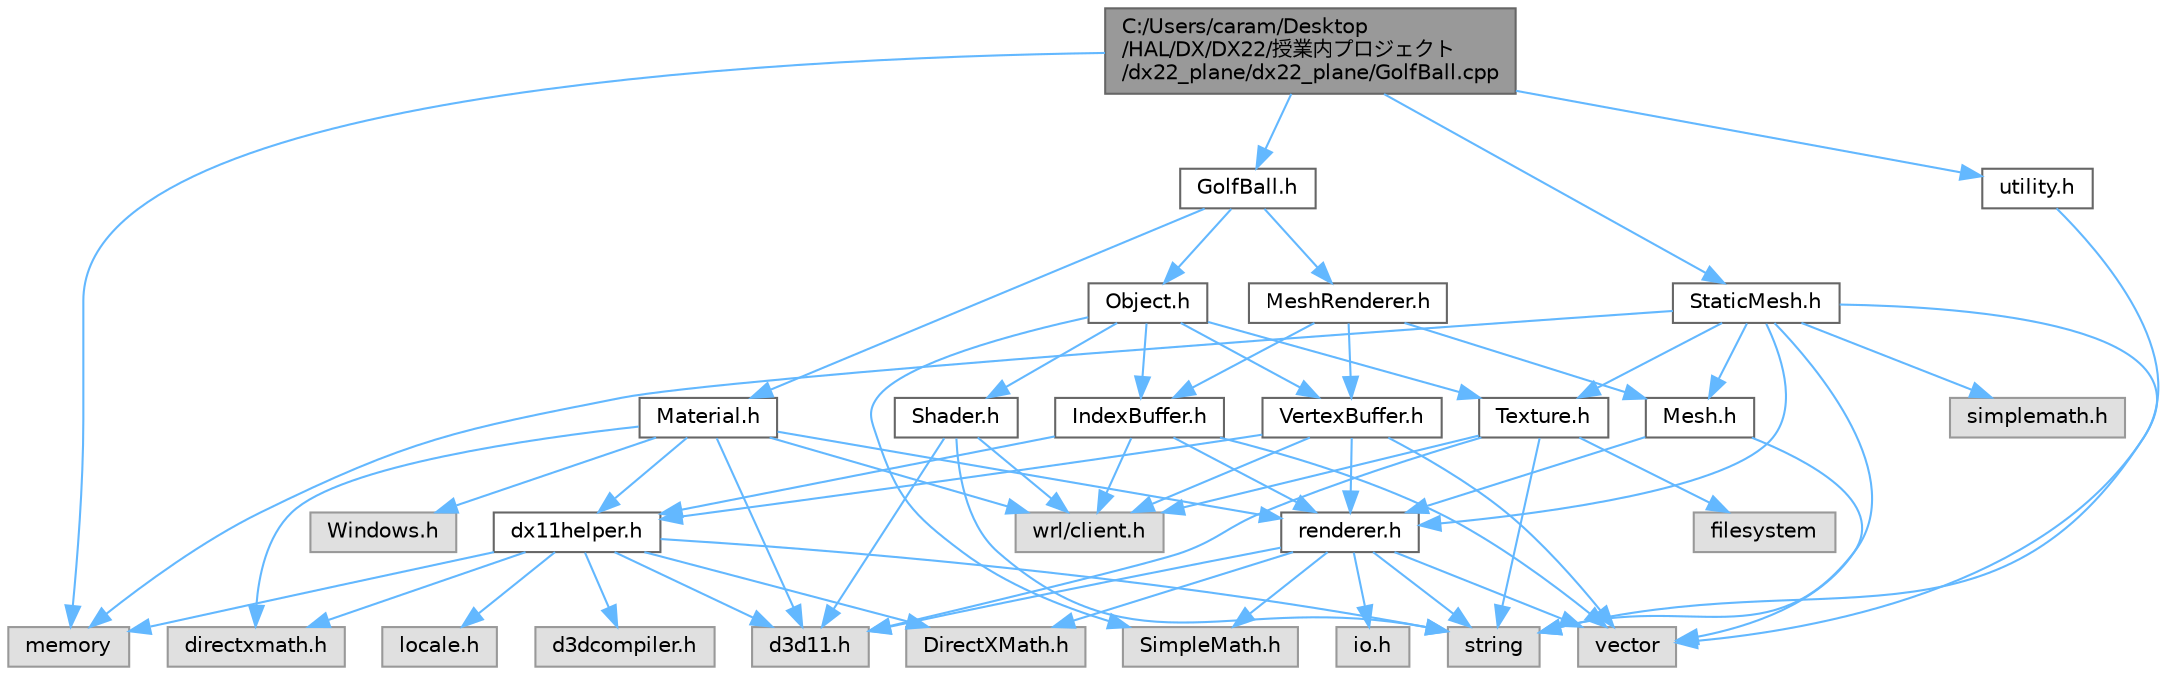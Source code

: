 digraph "C:/Users/caram/Desktop/HAL/DX/DX22/授業内プロジェクト/dx22_plane/dx22_plane/GolfBall.cpp"
{
 // LATEX_PDF_SIZE
  bgcolor="transparent";
  edge [fontname=Helvetica,fontsize=10,labelfontname=Helvetica,labelfontsize=10];
  node [fontname=Helvetica,fontsize=10,shape=box,height=0.2,width=0.4];
  Node1 [id="Node000001",label="C:/Users/caram/Desktop\l/HAL/DX/DX22/授業内プロジェクト\l/dx22_plane/dx22_plane/GolfBall.cpp",height=0.2,width=0.4,color="gray40", fillcolor="grey60", style="filled", fontcolor="black",tooltip=" "];
  Node1 -> Node2 [id="edge60_Node000001_Node000002",color="steelblue1",style="solid",tooltip=" "];
  Node2 [id="Node000002",label="memory",height=0.2,width=0.4,color="grey60", fillcolor="#E0E0E0", style="filled",tooltip=" "];
  Node1 -> Node3 [id="edge61_Node000001_Node000003",color="steelblue1",style="solid",tooltip=" "];
  Node3 [id="Node000003",label="GolfBall.h",height=0.2,width=0.4,color="grey40", fillcolor="white", style="filled",URL="$_golf_ball_8h.html",tooltip=" "];
  Node3 -> Node4 [id="edge62_Node000003_Node000004",color="steelblue1",style="solid",tooltip=" "];
  Node4 [id="Node000004",label="Object.h",height=0.2,width=0.4,color="grey40", fillcolor="white", style="filled",URL="$_object_8h.html",tooltip=" "];
  Node4 -> Node5 [id="edge63_Node000004_Node000005",color="steelblue1",style="solid",tooltip=" "];
  Node5 [id="Node000005",label="SimpleMath.h",height=0.2,width=0.4,color="grey60", fillcolor="#E0E0E0", style="filled",tooltip=" "];
  Node4 -> Node6 [id="edge64_Node000004_Node000006",color="steelblue1",style="solid",tooltip=" "];
  Node6 [id="Node000006",label="VertexBuffer.h",height=0.2,width=0.4,color="grey40", fillcolor="white", style="filled",URL="$_vertex_buffer_8h.html",tooltip=" "];
  Node6 -> Node7 [id="edge65_Node000006_Node000007",color="steelblue1",style="solid",tooltip=" "];
  Node7 [id="Node000007",label="vector",height=0.2,width=0.4,color="grey60", fillcolor="#E0E0E0", style="filled",tooltip=" "];
  Node6 -> Node8 [id="edge66_Node000006_Node000008",color="steelblue1",style="solid",tooltip=" "];
  Node8 [id="Node000008",label="wrl/client.h",height=0.2,width=0.4,color="grey60", fillcolor="#E0E0E0", style="filled",tooltip=" "];
  Node6 -> Node9 [id="edge67_Node000006_Node000009",color="steelblue1",style="solid",tooltip=" "];
  Node9 [id="Node000009",label="dx11helper.h",height=0.2,width=0.4,color="grey40", fillcolor="white", style="filled",URL="$dx11helper_8h.html",tooltip=" "];
  Node9 -> Node10 [id="edge68_Node000009_Node000010",color="steelblue1",style="solid",tooltip=" "];
  Node10 [id="Node000010",label="d3dcompiler.h",height=0.2,width=0.4,color="grey60", fillcolor="#E0E0E0", style="filled",tooltip=" "];
  Node9 -> Node11 [id="edge69_Node000009_Node000011",color="steelblue1",style="solid",tooltip=" "];
  Node11 [id="Node000011",label="directxmath.h",height=0.2,width=0.4,color="grey60", fillcolor="#E0E0E0", style="filled",tooltip=" "];
  Node9 -> Node12 [id="edge70_Node000009_Node000012",color="steelblue1",style="solid",tooltip=" "];
  Node12 [id="Node000012",label="locale.h",height=0.2,width=0.4,color="grey60", fillcolor="#E0E0E0", style="filled",tooltip=" "];
  Node9 -> Node13 [id="edge71_Node000009_Node000013",color="steelblue1",style="solid",tooltip=" "];
  Node13 [id="Node000013",label="d3d11.h",height=0.2,width=0.4,color="grey60", fillcolor="#E0E0E0", style="filled",tooltip=" "];
  Node9 -> Node14 [id="edge72_Node000009_Node000014",color="steelblue1",style="solid",tooltip=" "];
  Node14 [id="Node000014",label="DirectXMath.h",height=0.2,width=0.4,color="grey60", fillcolor="#E0E0E0", style="filled",tooltip=" "];
  Node9 -> Node2 [id="edge73_Node000009_Node000002",color="steelblue1",style="solid",tooltip=" "];
  Node9 -> Node15 [id="edge74_Node000009_Node000015",color="steelblue1",style="solid",tooltip=" "];
  Node15 [id="Node000015",label="string",height=0.2,width=0.4,color="grey60", fillcolor="#E0E0E0", style="filled",tooltip=" "];
  Node6 -> Node16 [id="edge75_Node000006_Node000016",color="steelblue1",style="solid",tooltip=" "];
  Node16 [id="Node000016",label="renderer.h",height=0.2,width=0.4,color="grey40", fillcolor="white", style="filled",URL="$_renderer_8h.html",tooltip=" "];
  Node16 -> Node13 [id="edge76_Node000016_Node000013",color="steelblue1",style="solid",tooltip=" "];
  Node16 -> Node14 [id="edge77_Node000016_Node000014",color="steelblue1",style="solid",tooltip=" "];
  Node16 -> Node5 [id="edge78_Node000016_Node000005",color="steelblue1",style="solid",tooltip=" "];
  Node16 -> Node17 [id="edge79_Node000016_Node000017",color="steelblue1",style="solid",tooltip=" "];
  Node17 [id="Node000017",label="io.h",height=0.2,width=0.4,color="grey60", fillcolor="#E0E0E0", style="filled",tooltip=" "];
  Node16 -> Node15 [id="edge80_Node000016_Node000015",color="steelblue1",style="solid",tooltip=" "];
  Node16 -> Node7 [id="edge81_Node000016_Node000007",color="steelblue1",style="solid",tooltip=" "];
  Node4 -> Node18 [id="edge82_Node000004_Node000018",color="steelblue1",style="solid",tooltip=" "];
  Node18 [id="Node000018",label="IndexBuffer.h",height=0.2,width=0.4,color="grey40", fillcolor="white", style="filled",URL="$_index_buffer_8h.html",tooltip=" "];
  Node18 -> Node7 [id="edge83_Node000018_Node000007",color="steelblue1",style="solid",tooltip=" "];
  Node18 -> Node8 [id="edge84_Node000018_Node000008",color="steelblue1",style="solid",tooltip=" "];
  Node18 -> Node9 [id="edge85_Node000018_Node000009",color="steelblue1",style="solid",tooltip=" "];
  Node18 -> Node16 [id="edge86_Node000018_Node000016",color="steelblue1",style="solid",tooltip=" "];
  Node4 -> Node19 [id="edge87_Node000004_Node000019",color="steelblue1",style="solid",tooltip=" "];
  Node19 [id="Node000019",label="Shader.h",height=0.2,width=0.4,color="grey40", fillcolor="white", style="filled",URL="$_shader_8h.html",tooltip=" "];
  Node19 -> Node8 [id="edge88_Node000019_Node000008",color="steelblue1",style="solid",tooltip=" "];
  Node19 -> Node15 [id="edge89_Node000019_Node000015",color="steelblue1",style="solid",tooltip=" "];
  Node19 -> Node13 [id="edge90_Node000019_Node000013",color="steelblue1",style="solid",tooltip=" "];
  Node4 -> Node20 [id="edge91_Node000004_Node000020",color="steelblue1",style="solid",tooltip=" "];
  Node20 [id="Node000020",label="Texture.h",height=0.2,width=0.4,color="grey40", fillcolor="white", style="filled",URL="$_texture_8h.html",tooltip=" "];
  Node20 -> Node13 [id="edge92_Node000020_Node000013",color="steelblue1",style="solid",tooltip=" "];
  Node20 -> Node15 [id="edge93_Node000020_Node000015",color="steelblue1",style="solid",tooltip=" "];
  Node20 -> Node8 [id="edge94_Node000020_Node000008",color="steelblue1",style="solid",tooltip=" "];
  Node20 -> Node21 [id="edge95_Node000020_Node000021",color="steelblue1",style="solid",tooltip=" "];
  Node21 [id="Node000021",label="filesystem",height=0.2,width=0.4,color="grey60", fillcolor="#E0E0E0", style="filled",tooltip=" "];
  Node3 -> Node22 [id="edge96_Node000003_Node000022",color="steelblue1",style="solid",tooltip=" "];
  Node22 [id="Node000022",label="MeshRenderer.h",height=0.2,width=0.4,color="grey40", fillcolor="white", style="filled",URL="$_mesh_renderer_8h.html",tooltip=" "];
  Node22 -> Node6 [id="edge97_Node000022_Node000006",color="steelblue1",style="solid",tooltip=" "];
  Node22 -> Node18 [id="edge98_Node000022_Node000018",color="steelblue1",style="solid",tooltip=" "];
  Node22 -> Node23 [id="edge99_Node000022_Node000023",color="steelblue1",style="solid",tooltip=" "];
  Node23 [id="Node000023",label="Mesh.h",height=0.2,width=0.4,color="grey40", fillcolor="white", style="filled",URL="$_mesh_8h.html",tooltip=" "];
  Node23 -> Node7 [id="edge100_Node000023_Node000007",color="steelblue1",style="solid",tooltip=" "];
  Node23 -> Node16 [id="edge101_Node000023_Node000016",color="steelblue1",style="solid",tooltip=" "];
  Node3 -> Node24 [id="edge102_Node000003_Node000024",color="steelblue1",style="solid",tooltip=" "];
  Node24 [id="Node000024",label="Material.h",height=0.2,width=0.4,color="grey40", fillcolor="white", style="filled",URL="$_material_8h.html",tooltip=" "];
  Node24 -> Node25 [id="edge103_Node000024_Node000025",color="steelblue1",style="solid",tooltip=" "];
  Node25 [id="Node000025",label="Windows.h",height=0.2,width=0.4,color="grey60", fillcolor="#E0E0E0", style="filled",tooltip=" "];
  Node24 -> Node11 [id="edge104_Node000024_Node000011",color="steelblue1",style="solid",tooltip=" "];
  Node24 -> Node13 [id="edge105_Node000024_Node000013",color="steelblue1",style="solid",tooltip=" "];
  Node24 -> Node8 [id="edge106_Node000024_Node000008",color="steelblue1",style="solid",tooltip=" "];
  Node24 -> Node9 [id="edge107_Node000024_Node000009",color="steelblue1",style="solid",tooltip=" "];
  Node24 -> Node16 [id="edge108_Node000024_Node000016",color="steelblue1",style="solid",tooltip=" "];
  Node1 -> Node26 [id="edge109_Node000001_Node000026",color="steelblue1",style="solid",tooltip=" "];
  Node26 [id="Node000026",label="StaticMesh.h",height=0.2,width=0.4,color="grey40", fillcolor="white", style="filled",URL="$_static_mesh_8h.html",tooltip=" "];
  Node26 -> Node27 [id="edge110_Node000026_Node000027",color="steelblue1",style="solid",tooltip=" "];
  Node27 [id="Node000027",label="simplemath.h",height=0.2,width=0.4,color="grey60", fillcolor="#E0E0E0", style="filled",tooltip=" "];
  Node26 -> Node15 [id="edge111_Node000026_Node000015",color="steelblue1",style="solid",tooltip=" "];
  Node26 -> Node7 [id="edge112_Node000026_Node000007",color="steelblue1",style="solid",tooltip=" "];
  Node26 -> Node2 [id="edge113_Node000026_Node000002",color="steelblue1",style="solid",tooltip=" "];
  Node26 -> Node20 [id="edge114_Node000026_Node000020",color="steelblue1",style="solid",tooltip=" "];
  Node26 -> Node23 [id="edge115_Node000026_Node000023",color="steelblue1",style="solid",tooltip=" "];
  Node26 -> Node16 [id="edge116_Node000026_Node000016",color="steelblue1",style="solid",tooltip=" "];
  Node1 -> Node28 [id="edge117_Node000001_Node000028",color="steelblue1",style="solid",tooltip=" "];
  Node28 [id="Node000028",label="utility.h",height=0.2,width=0.4,color="grey40", fillcolor="white", style="filled",URL="$utility_8h.html",tooltip=" "];
  Node28 -> Node15 [id="edge118_Node000028_Node000015",color="steelblue1",style="solid",tooltip=" "];
}
